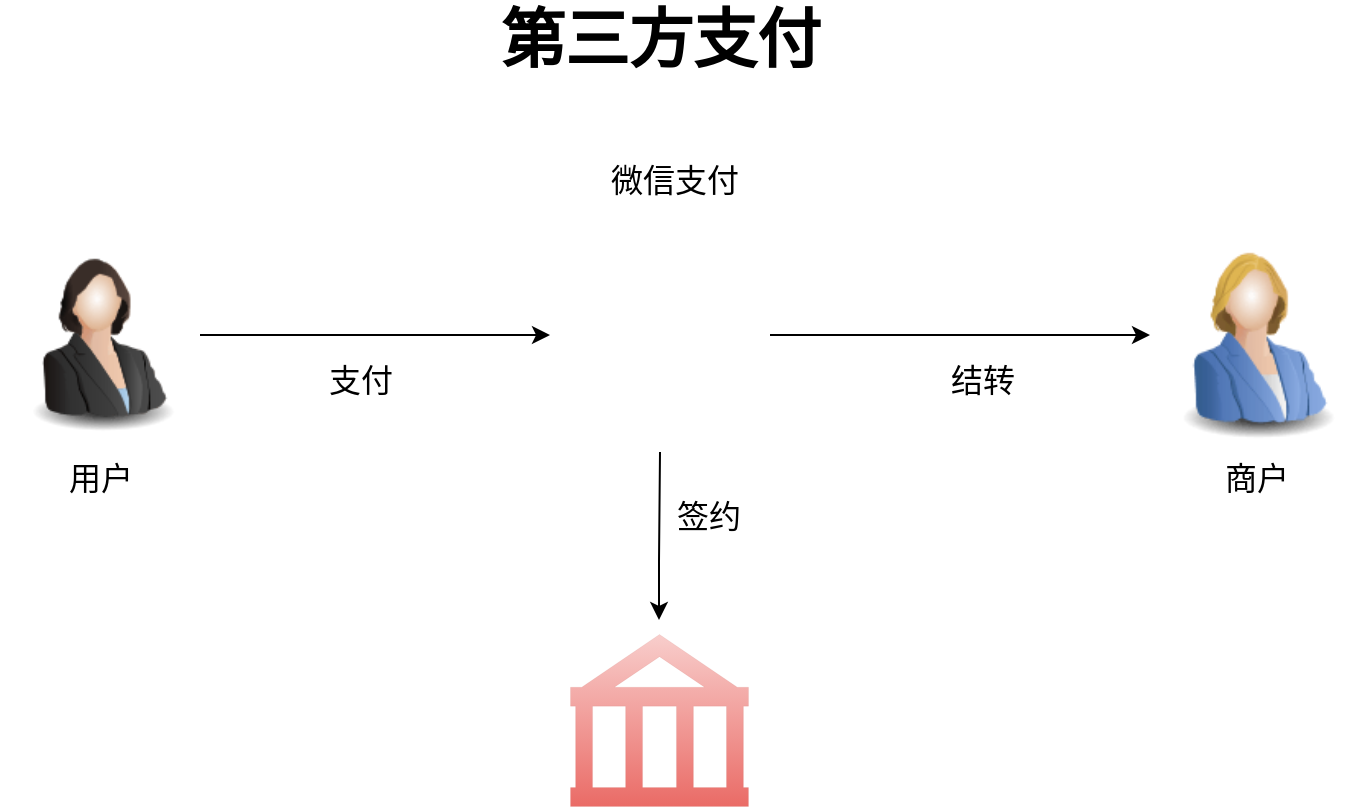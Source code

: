 <mxfile version="17.4.6" type="github">
  <diagram id="Y_RT8R7E_N2-MU1pu80J" name="Page-1">
    <mxGraphModel dx="1422" dy="762" grid="1" gridSize="10" guides="1" tooltips="1" connect="1" arrows="1" fold="1" page="1" pageScale="1" pageWidth="827" pageHeight="1169" math="0" shadow="0">
      <root>
        <mxCell id="0" />
        <mxCell id="1" parent="0" />
        <mxCell id="T2cUAbRwzHgv1kCFVqOe-1" value="用户" style="text;html=1;align=center;verticalAlign=middle;resizable=0;points=[];autosize=1;strokeColor=none;fillColor=none;fontSize=16;" vertex="1" parent="1">
          <mxGeometry x="80" y="897" width="42" height="23" as="geometry" />
        </mxCell>
        <mxCell id="T2cUAbRwzHgv1kCFVqOe-2" value="商户" style="text;html=1;align=center;verticalAlign=middle;resizable=0;points=[];autosize=1;strokeColor=none;fillColor=none;fontSize=16;" vertex="1" parent="1">
          <mxGeometry x="657.5" y="897" width="42" height="23" as="geometry" />
        </mxCell>
        <mxCell id="T2cUAbRwzHgv1kCFVqOe-3" value="" style="endArrow=classic;html=1;rounded=0;entryX=0;entryY=0.5;entryDx=0;entryDy=0;fontSize=16;exitX=1;exitY=0.5;exitDx=0;exitDy=0;" edge="1" parent="1" source="T2cUAbRwzHgv1kCFVqOe-6">
          <mxGeometry width="50" height="50" relative="1" as="geometry">
            <mxPoint x="146" y="837.5" as="sourcePoint" />
            <mxPoint x="326" y="837.5" as="targetPoint" />
          </mxGeometry>
        </mxCell>
        <mxCell id="T2cUAbRwzHgv1kCFVqOe-4" value="" style="endArrow=classic;html=1;rounded=0;exitX=1;exitY=0.5;exitDx=0;exitDy=0;entryX=0;entryY=0.5;entryDx=0;entryDy=0;fontSize=16;" edge="1" parent="1" target="T2cUAbRwzHgv1kCFVqOe-7">
          <mxGeometry width="50" height="50" relative="1" as="geometry">
            <mxPoint x="436" y="837.5" as="sourcePoint" />
            <mxPoint x="616" y="837.5" as="targetPoint" />
          </mxGeometry>
        </mxCell>
        <mxCell id="T2cUAbRwzHgv1kCFVqOe-5" value="微信支付" style="text;html=1;align=center;verticalAlign=middle;resizable=0;points=[];autosize=1;strokeColor=none;fillColor=none;fontSize=16;" vertex="1" parent="1">
          <mxGeometry x="348" y="750" width="80" height="20" as="geometry" />
        </mxCell>
        <mxCell id="T2cUAbRwzHgv1kCFVqOe-6" value="" style="image;html=1;image=img/lib/clip_art/people/Suit_Woman_128x128.png;fontSize=16;" vertex="1" parent="1">
          <mxGeometry x="51" y="788.75" width="100" height="97.5" as="geometry" />
        </mxCell>
        <mxCell id="T2cUAbRwzHgv1kCFVqOe-7" value="" style="image;html=1;image=img/lib/clip_art/people/Suit_Woman_Blue_128x128.png;fontSize=16;" vertex="1" parent="1">
          <mxGeometry x="626" y="783.75" width="105" height="107.5" as="geometry" />
        </mxCell>
        <mxCell id="T2cUAbRwzHgv1kCFVqOe-8" style="edgeStyle=orthogonalEdgeStyle;rounded=0;orthogonalLoop=1;jettySize=auto;html=1;exitX=0.5;exitY=0;exitDx=0;exitDy=0;fontSize=16;fontColor=#000000;startArrow=classic;startFill=1;endArrow=none;endFill=0;" edge="1" parent="1">
          <mxGeometry relative="1" as="geometry">
            <mxPoint x="380.5" y="980" as="sourcePoint" />
            <mxPoint x="381" y="896" as="targetPoint" />
            <Array as="points">
              <mxPoint x="381" y="951" />
              <mxPoint x="381" y="951" />
            </Array>
          </mxGeometry>
        </mxCell>
        <mxCell id="T2cUAbRwzHgv1kCFVqOe-9" value="" style="shape=image;html=1;verticalAlign=top;verticalLabelPosition=bottom;labelBackgroundColor=#ffffff;imageAspect=0;aspect=fixed;image=https://cdn0.iconfinder.com/data/icons/business-startup-10/50/21-128.png;fontSize=16;" vertex="1" parent="1">
          <mxGeometry x="206" y="780" width="60.5" height="60.5" as="geometry" />
        </mxCell>
        <mxCell id="T2cUAbRwzHgv1kCFVqOe-10" value="" style="shape=image;html=1;verticalAlign=top;verticalLabelPosition=bottom;labelBackgroundColor=#ffffff;imageAspect=0;aspect=fixed;image=https://cdn0.iconfinder.com/data/icons/business-startup-10/50/21-128.png;fontSize=16;" vertex="1" parent="1">
          <mxGeometry x="506" y="780" width="60.5" height="60.5" as="geometry" />
        </mxCell>
        <mxCell id="T2cUAbRwzHgv1kCFVqOe-11" value="支付" style="text;html=1;align=center;verticalAlign=middle;resizable=0;points=[];autosize=1;strokeColor=none;fillColor=none;fontSize=16;" vertex="1" parent="1">
          <mxGeometry x="206" y="850" width="50" height="20" as="geometry" />
        </mxCell>
        <mxCell id="T2cUAbRwzHgv1kCFVqOe-12" value="结转" style="text;html=1;align=center;verticalAlign=middle;resizable=0;points=[];autosize=1;strokeColor=none;fillColor=none;fontSize=16;" vertex="1" parent="1">
          <mxGeometry x="516.5" y="850" width="50" height="20" as="geometry" />
        </mxCell>
        <mxCell id="T2cUAbRwzHgv1kCFVqOe-13" value="" style="shape=image;html=1;verticalAlign=top;verticalLabelPosition=bottom;labelBackgroundColor=#ffffff;imageAspect=0;aspect=fixed;image=https://cdn1.iconfinder.com/data/icons/rounded-social-media/512/wechat-128.png;fontSize=16;fontColor=#000000;" vertex="1" parent="1">
          <mxGeometry x="333" y="788.75" width="95" height="95" as="geometry" />
        </mxCell>
        <mxCell id="T2cUAbRwzHgv1kCFVqOe-14" value="签约" style="text;html=1;align=center;verticalAlign=middle;resizable=0;points=[];autosize=1;strokeColor=none;fillColor=none;fontSize=16;fontColor=#000000;" vertex="1" parent="1">
          <mxGeometry x="380" y="918" width="50" height="20" as="geometry" />
        </mxCell>
        <mxCell id="T2cUAbRwzHgv1kCFVqOe-15" value="第三方支付" style="text;html=1;align=center;verticalAlign=middle;resizable=0;points=[];autosize=1;strokeColor=none;fillColor=none;fontSize=32;fontColor=#000000;fontStyle=1" vertex="1" parent="1">
          <mxGeometry x="290.5" y="670" width="180" height="40" as="geometry" />
        </mxCell>
        <mxCell id="T2cUAbRwzHgv1kCFVqOe-16" value="" style="shape=mxgraph.signs.travel.bank;html=1;pointerEvents=1;fillColor=#f8cecc;strokeColor=#b85450;verticalLabelPosition=bottom;verticalAlign=top;align=center;strokeWidth=0;gradientColor=#ea6b66;fontSize=18;" vertex="1" parent="1">
          <mxGeometry x="336" y="987" width="89" height="86" as="geometry" />
        </mxCell>
      </root>
    </mxGraphModel>
  </diagram>
</mxfile>
